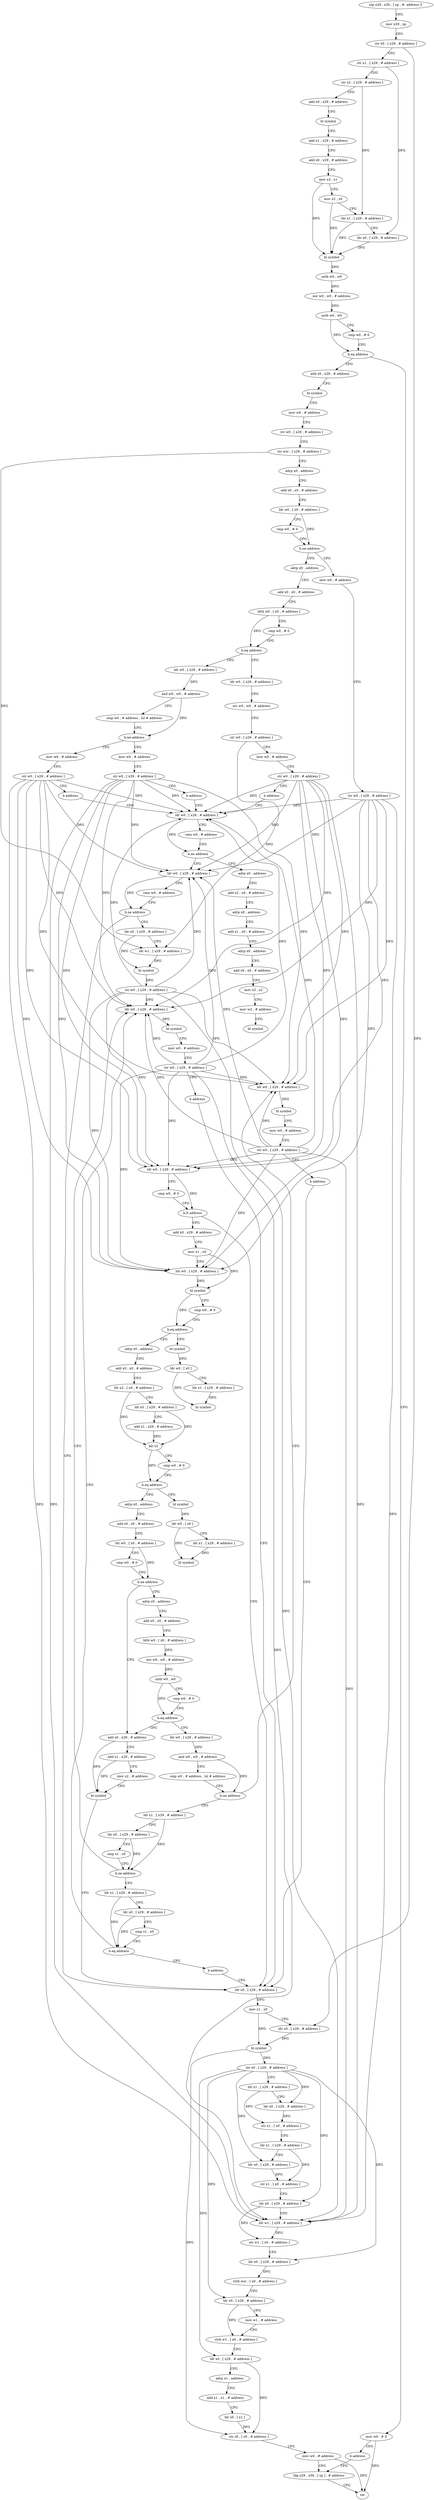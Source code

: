 digraph "func" {
"4275568" [label = "stp x29 , x30 , [ sp , #- address ]!" ]
"4275572" [label = "mov x29 , sp" ]
"4275576" [label = "str x0 , [ x29 , # address ]" ]
"4275580" [label = "str x1 , [ x29 , # address ]" ]
"4275584" [label = "str x2 , [ x29 , # address ]" ]
"4275588" [label = "add x0 , x29 , # address" ]
"4275592" [label = "bl symbol" ]
"4275596" [label = "add x1 , x29 , # address" ]
"4275600" [label = "add x0 , x29 , # address" ]
"4275604" [label = "mov x3 , x1" ]
"4275608" [label = "mov x2 , x0" ]
"4275612" [label = "ldr x1 , [ x29 , # address ]" ]
"4275616" [label = "ldr x0 , [ x29 , # address ]" ]
"4275620" [label = "bl symbol" ]
"4275624" [label = "uxtb w0 , w0" ]
"4275628" [label = "eor w0 , w0 , # address" ]
"4275632" [label = "uxtb w0 , w0" ]
"4275636" [label = "cmp w0 , # 0" ]
"4275640" [label = "b.eq address" ]
"4275652" [label = "add x0 , x29 , # address" ]
"4275644" [label = "mov w0 , # 0" ]
"4275656" [label = "bl symbol" ]
"4275660" [label = "mov w0 , # address" ]
"4275664" [label = "str w0 , [ x29 , # address ]" ]
"4275668" [label = "str wzr , [ x29 , # address ]" ]
"4275672" [label = "adrp x0 , address" ]
"4275676" [label = "add x0 , x0 , # address" ]
"4275680" [label = "ldr w0 , [ x0 , # address ]" ]
"4275684" [label = "cmp w0 , # 0" ]
"4275688" [label = "b.ne address" ]
"4275776" [label = "mov w0 , # address" ]
"4275692" [label = "adrp x0 , address" ]
"4275648" [label = "b address" ]
"4276216" [label = "ldp x29 , x30 , [ sp ] , # address" ]
"4275780" [label = "str w0 , [ x29 , # address ]" ]
"4275784" [label = "ldr w0 , [ x29 , # address ]" ]
"4275696" [label = "add x0 , x0 , # address" ]
"4275700" [label = "ldrb w0 , [ x0 , # address ]" ]
"4275704" [label = "cmp w0 , # 0" ]
"4275708" [label = "b.eq address" ]
"4275736" [label = "ldr w0 , [ x29 , # address ]" ]
"4275712" [label = "ldr w0 , [ x29 , # address ]" ]
"4276220" [label = "ret" ]
"4275832" [label = "ldr w0 , [ x29 , # address ]" ]
"4275836" [label = "cmn w0 , # address" ]
"4275840" [label = "b.ne address" ]
"4276116" [label = "ldr x0 , [ x29 , # address ]" ]
"4275844" [label = "ldr x0 , [ x29 , # address ]" ]
"4275796" [label = "adrp x0 , address" ]
"4275800" [label = "add x2 , x0 , # address" ]
"4275804" [label = "adrp x0 , address" ]
"4275808" [label = "add x1 , x0 , # address" ]
"4275812" [label = "adrp x0 , address" ]
"4275816" [label = "add x0 , x0 , # address" ]
"4275820" [label = "mov x3 , x2" ]
"4275824" [label = "mov w2 , # address" ]
"4275828" [label = "bl symbol" ]
"4275740" [label = "and w0 , w0 , # address" ]
"4275744" [label = "cmp w0 , # address , lsl # address" ]
"4275748" [label = "b.ne address" ]
"4275764" [label = "mov w0 , # address" ]
"4275752" [label = "mov w0 , # address" ]
"4275716" [label = "orr w0 , w0 , # address" ]
"4275720" [label = "str w0 , [ x29 , # address ]" ]
"4275724" [label = "mov w0 , # address" ]
"4275728" [label = "str w0 , [ x29 , # address ]" ]
"4275732" [label = "b address" ]
"4276120" [label = "mov x1 , x0" ]
"4276124" [label = "ldr x0 , [ x29 , # address ]" ]
"4276128" [label = "bl symbol" ]
"4276132" [label = "str x0 , [ x29 , # address ]" ]
"4276136" [label = "ldr x1 , [ x29 , # address ]" ]
"4276140" [label = "ldr x0 , [ x29 , # address ]" ]
"4276144" [label = "str x1 , [ x0 , # address ]" ]
"4276148" [label = "ldr x1 , [ x29 , # address ]" ]
"4276152" [label = "ldr x0 , [ x29 , # address ]" ]
"4276156" [label = "str x1 , [ x0 , # address ]" ]
"4276160" [label = "ldr x0 , [ x29 , # address ]" ]
"4276164" [label = "ldr w1 , [ x29 , # address ]" ]
"4276168" [label = "str w1 , [ x0 , # address ]" ]
"4276172" [label = "ldr x0 , [ x29 , # address ]" ]
"4276176" [label = "strb wzr , [ x0 , # address ]" ]
"4276180" [label = "ldr x0 , [ x29 , # address ]" ]
"4276184" [label = "mov w1 , # address" ]
"4276188" [label = "strb w1 , [ x0 , # address ]" ]
"4276192" [label = "ldr x0 , [ x29 , # address ]" ]
"4276196" [label = "adrp x1 , address" ]
"4276200" [label = "add x1 , x1 , # address" ]
"4276204" [label = "ldr s0 , [ x1 ]" ]
"4276208" [label = "str s0 , [ x0 , # address ]" ]
"4276212" [label = "mov w0 , # address" ]
"4275848" [label = "ldr w1 , [ x29 , # address ]" ]
"4275852" [label = "bl symbol" ]
"4275856" [label = "str w0 , [ x29 , # address ]" ]
"4275860" [label = "ldr w0 , [ x29 , # address ]" ]
"4275864" [label = "cmp w0 , # 0" ]
"4275868" [label = "b.lt address" ]
"4275872" [label = "add x0 , x29 , # address" ]
"4275768" [label = "str w0 , [ x29 , # address ]" ]
"4275772" [label = "b address" ]
"4275756" [label = "str w0 , [ x29 , # address ]" ]
"4275760" [label = "b address" ]
"4275788" [label = "cmn w0 , # address" ]
"4275792" [label = "b.ne address" ]
"4275876" [label = "mov x1 , x0" ]
"4275880" [label = "ldr w0 , [ x29 , # address ]" ]
"4275884" [label = "bl symbol" ]
"4275888" [label = "cmp w0 , # 0" ]
"4275892" [label = "b.eq address" ]
"4275912" [label = "adrp x0 , address" ]
"4275896" [label = "bl symbol" ]
"4275916" [label = "add x0 , x0 , # address" ]
"4275920" [label = "ldr x2 , [ x0 , # address ]" ]
"4275924" [label = "ldr x0 , [ x29 , # address ]" ]
"4275928" [label = "add x1 , x29 , # address" ]
"4275932" [label = "blr x2" ]
"4275936" [label = "cmp w0 , # 0" ]
"4275940" [label = "b.eq address" ]
"4275960" [label = "adrp x0 , address" ]
"4275944" [label = "bl symbol" ]
"4275900" [label = "ldr w0 , [ x0 ]" ]
"4275904" [label = "ldr x1 , [ x29 , # address ]" ]
"4275908" [label = "bl symbol" ]
"4275964" [label = "add x0 , x0 , # address" ]
"4275968" [label = "ldr w0 , [ x0 , # address ]" ]
"4275972" [label = "cmp w0 , # 0" ]
"4275976" [label = "b.ne address" ]
"4276100" [label = "add x0 , x29 , # address" ]
"4275980" [label = "adrp x0 , address" ]
"4275948" [label = "ldr w0 , [ x0 ]" ]
"4275952" [label = "ldr x1 , [ x29 , # address ]" ]
"4275956" [label = "bl symbol" ]
"4276104" [label = "add x1 , x29 , # address" ]
"4276108" [label = "mov x2 , # address" ]
"4276112" [label = "bl symbol" ]
"4275984" [label = "add x0 , x0 , # address" ]
"4275988" [label = "ldrb w0 , [ x0 , # address ]" ]
"4275992" [label = "eor w0 , w0 , # address" ]
"4275996" [label = "uxtb w0 , w0" ]
"4276000" [label = "cmp w0 , # 0" ]
"4276004" [label = "b.eq address" ]
"4276008" [label = "ldr w0 , [ x29 , # address ]" ]
"4276012" [label = "and w0 , w0 , # address" ]
"4276016" [label = "cmp w0 , # address , lsl # address" ]
"4276020" [label = "b.ne address" ]
"4276044" [label = "ldr x1 , [ x29 , # address ]" ]
"4276024" [label = "ldr w0 , [ x29 , # address ]" ]
"4276048" [label = "ldr x0 , [ x29 , # address ]" ]
"4276052" [label = "cmp x1 , x0" ]
"4276056" [label = "b.ne address" ]
"4276076" [label = "ldr w0 , [ x29 , # address ]" ]
"4276060" [label = "ldr x1 , [ x29 , # address ]" ]
"4276028" [label = "bl symbol" ]
"4276032" [label = "mov w0 , # address" ]
"4276036" [label = "str w0 , [ x29 , # address ]" ]
"4276040" [label = "b address" ]
"4276080" [label = "bl symbol" ]
"4276084" [label = "mov w0 , # address" ]
"4276088" [label = "str w0 , [ x29 , # address ]" ]
"4276092" [label = "b address" ]
"4276064" [label = "ldr x0 , [ x29 , # address ]" ]
"4276068" [label = "cmp x1 , x0" ]
"4276072" [label = "b.eq address" ]
"4276096" [label = "b address" ]
"4275568" -> "4275572" [ label = "CFG" ]
"4275572" -> "4275576" [ label = "CFG" ]
"4275576" -> "4275580" [ label = "CFG" ]
"4275576" -> "4276124" [ label = "DFG" ]
"4275580" -> "4275584" [ label = "CFG" ]
"4275580" -> "4275616" [ label = "DFG" ]
"4275584" -> "4275588" [ label = "CFG" ]
"4275584" -> "4275612" [ label = "DFG" ]
"4275588" -> "4275592" [ label = "CFG" ]
"4275592" -> "4275596" [ label = "CFG" ]
"4275596" -> "4275600" [ label = "CFG" ]
"4275600" -> "4275604" [ label = "CFG" ]
"4275604" -> "4275608" [ label = "CFG" ]
"4275604" -> "4275620" [ label = "DFG" ]
"4275608" -> "4275612" [ label = "CFG" ]
"4275608" -> "4275620" [ label = "DFG" ]
"4275612" -> "4275616" [ label = "CFG" ]
"4275612" -> "4275620" [ label = "DFG" ]
"4275616" -> "4275620" [ label = "DFG" ]
"4275620" -> "4275624" [ label = "DFG" ]
"4275624" -> "4275628" [ label = "DFG" ]
"4275628" -> "4275632" [ label = "DFG" ]
"4275632" -> "4275636" [ label = "CFG" ]
"4275632" -> "4275640" [ label = "DFG" ]
"4275636" -> "4275640" [ label = "CFG" ]
"4275640" -> "4275652" [ label = "CFG" ]
"4275640" -> "4275644" [ label = "CFG" ]
"4275652" -> "4275656" [ label = "CFG" ]
"4275644" -> "4275648" [ label = "CFG" ]
"4275644" -> "4276220" [ label = "DFG" ]
"4275656" -> "4275660" [ label = "CFG" ]
"4275660" -> "4275664" [ label = "CFG" ]
"4275664" -> "4275668" [ label = "CFG" ]
"4275668" -> "4275672" [ label = "CFG" ]
"4275668" -> "4275848" [ label = "DFG" ]
"4275672" -> "4275676" [ label = "CFG" ]
"4275676" -> "4275680" [ label = "CFG" ]
"4275680" -> "4275684" [ label = "CFG" ]
"4275680" -> "4275688" [ label = "DFG" ]
"4275684" -> "4275688" [ label = "CFG" ]
"4275688" -> "4275776" [ label = "CFG" ]
"4275688" -> "4275692" [ label = "CFG" ]
"4275776" -> "4275780" [ label = "CFG" ]
"4275692" -> "4275696" [ label = "CFG" ]
"4275648" -> "4276216" [ label = "CFG" ]
"4276216" -> "4276220" [ label = "CFG" ]
"4275780" -> "4275784" [ label = "DFG" ]
"4275780" -> "4275832" [ label = "DFG" ]
"4275780" -> "4276164" [ label = "DFG" ]
"4275780" -> "4275860" [ label = "DFG" ]
"4275780" -> "4275880" [ label = "DFG" ]
"4275780" -> "4276024" [ label = "DFG" ]
"4275780" -> "4276076" [ label = "DFG" ]
"4275784" -> "4275788" [ label = "CFG" ]
"4275784" -> "4275792" [ label = "DFG" ]
"4275696" -> "4275700" [ label = "CFG" ]
"4275700" -> "4275704" [ label = "CFG" ]
"4275700" -> "4275708" [ label = "DFG" ]
"4275704" -> "4275708" [ label = "CFG" ]
"4275708" -> "4275736" [ label = "CFG" ]
"4275708" -> "4275712" [ label = "CFG" ]
"4275736" -> "4275740" [ label = "DFG" ]
"4275712" -> "4275716" [ label = "CFG" ]
"4275832" -> "4275836" [ label = "CFG" ]
"4275832" -> "4275840" [ label = "DFG" ]
"4275836" -> "4275840" [ label = "CFG" ]
"4275840" -> "4276116" [ label = "CFG" ]
"4275840" -> "4275844" [ label = "CFG" ]
"4276116" -> "4276120" [ label = "DFG" ]
"4275844" -> "4275848" [ label = "CFG" ]
"4275844" -> "4275852" [ label = "DFG" ]
"4275796" -> "4275800" [ label = "CFG" ]
"4275800" -> "4275804" [ label = "CFG" ]
"4275804" -> "4275808" [ label = "CFG" ]
"4275808" -> "4275812" [ label = "CFG" ]
"4275812" -> "4275816" [ label = "CFG" ]
"4275816" -> "4275820" [ label = "CFG" ]
"4275820" -> "4275824" [ label = "CFG" ]
"4275824" -> "4275828" [ label = "CFG" ]
"4275740" -> "4275744" [ label = "CFG" ]
"4275740" -> "4275748" [ label = "DFG" ]
"4275744" -> "4275748" [ label = "CFG" ]
"4275748" -> "4275764" [ label = "CFG" ]
"4275748" -> "4275752" [ label = "CFG" ]
"4275764" -> "4275768" [ label = "CFG" ]
"4275752" -> "4275756" [ label = "CFG" ]
"4275716" -> "4275720" [ label = "CFG" ]
"4275720" -> "4275724" [ label = "CFG" ]
"4275720" -> "4275848" [ label = "DFG" ]
"4275724" -> "4275728" [ label = "CFG" ]
"4275728" -> "4275732" [ label = "CFG" ]
"4275728" -> "4275784" [ label = "DFG" ]
"4275728" -> "4275832" [ label = "DFG" ]
"4275728" -> "4276164" [ label = "DFG" ]
"4275728" -> "4275860" [ label = "DFG" ]
"4275728" -> "4275880" [ label = "DFG" ]
"4275728" -> "4276024" [ label = "DFG" ]
"4275728" -> "4276076" [ label = "DFG" ]
"4275732" -> "4275784" [ label = "CFG" ]
"4276120" -> "4276124" [ label = "CFG" ]
"4276120" -> "4276128" [ label = "DFG" ]
"4276124" -> "4276128" [ label = "DFG" ]
"4276128" -> "4276132" [ label = "DFG" ]
"4276128" -> "4276208" [ label = "DFG" ]
"4276132" -> "4276136" [ label = "CFG" ]
"4276132" -> "4276140" [ label = "DFG" ]
"4276132" -> "4276152" [ label = "DFG" ]
"4276132" -> "4276160" [ label = "DFG" ]
"4276132" -> "4276172" [ label = "DFG" ]
"4276132" -> "4276180" [ label = "DFG" ]
"4276132" -> "4276192" [ label = "DFG" ]
"4276136" -> "4276140" [ label = "CFG" ]
"4276136" -> "4276144" [ label = "DFG" ]
"4276140" -> "4276144" [ label = "DFG" ]
"4276144" -> "4276148" [ label = "CFG" ]
"4276148" -> "4276152" [ label = "CFG" ]
"4276148" -> "4276156" [ label = "DFG" ]
"4276152" -> "4276156" [ label = "DFG" ]
"4276156" -> "4276160" [ label = "CFG" ]
"4276160" -> "4276164" [ label = "CFG" ]
"4276160" -> "4276168" [ label = "DFG" ]
"4276164" -> "4276168" [ label = "DFG" ]
"4276168" -> "4276172" [ label = "CFG" ]
"4276172" -> "4276176" [ label = "DFG" ]
"4276176" -> "4276180" [ label = "CFG" ]
"4276180" -> "4276184" [ label = "CFG" ]
"4276180" -> "4276188" [ label = "DFG" ]
"4276184" -> "4276188" [ label = "CFG" ]
"4276188" -> "4276192" [ label = "CFG" ]
"4276192" -> "4276196" [ label = "CFG" ]
"4276192" -> "4276208" [ label = "DFG" ]
"4276196" -> "4276200" [ label = "CFG" ]
"4276200" -> "4276204" [ label = "CFG" ]
"4276204" -> "4276208" [ label = "DFG" ]
"4276208" -> "4276212" [ label = "CFG" ]
"4276212" -> "4276216" [ label = "CFG" ]
"4276212" -> "4276220" [ label = "DFG" ]
"4275848" -> "4275852" [ label = "DFG" ]
"4275852" -> "4275856" [ label = "DFG" ]
"4275856" -> "4275860" [ label = "DFG" ]
"4275856" -> "4275784" [ label = "DFG" ]
"4275856" -> "4275832" [ label = "DFG" ]
"4275856" -> "4276164" [ label = "DFG" ]
"4275856" -> "4275880" [ label = "DFG" ]
"4275856" -> "4276024" [ label = "DFG" ]
"4275856" -> "4276076" [ label = "DFG" ]
"4275860" -> "4275864" [ label = "CFG" ]
"4275860" -> "4275868" [ label = "DFG" ]
"4275864" -> "4275868" [ label = "CFG" ]
"4275868" -> "4276116" [ label = "CFG" ]
"4275868" -> "4275872" [ label = "CFG" ]
"4275872" -> "4275876" [ label = "CFG" ]
"4275768" -> "4275772" [ label = "CFG" ]
"4275768" -> "4275784" [ label = "DFG" ]
"4275768" -> "4275832" [ label = "DFG" ]
"4275768" -> "4276164" [ label = "DFG" ]
"4275768" -> "4275860" [ label = "DFG" ]
"4275768" -> "4275880" [ label = "DFG" ]
"4275768" -> "4276024" [ label = "DFG" ]
"4275768" -> "4276076" [ label = "DFG" ]
"4275772" -> "4275784" [ label = "CFG" ]
"4275756" -> "4275760" [ label = "CFG" ]
"4275756" -> "4275784" [ label = "DFG" ]
"4275756" -> "4275832" [ label = "DFG" ]
"4275756" -> "4276164" [ label = "DFG" ]
"4275756" -> "4275860" [ label = "DFG" ]
"4275756" -> "4275880" [ label = "DFG" ]
"4275756" -> "4276024" [ label = "DFG" ]
"4275756" -> "4276076" [ label = "DFG" ]
"4275760" -> "4275784" [ label = "CFG" ]
"4275788" -> "4275792" [ label = "CFG" ]
"4275792" -> "4275832" [ label = "CFG" ]
"4275792" -> "4275796" [ label = "CFG" ]
"4275876" -> "4275880" [ label = "CFG" ]
"4275876" -> "4275884" [ label = "DFG" ]
"4275880" -> "4275884" [ label = "DFG" ]
"4275884" -> "4275888" [ label = "CFG" ]
"4275884" -> "4275892" [ label = "DFG" ]
"4275888" -> "4275892" [ label = "CFG" ]
"4275892" -> "4275912" [ label = "CFG" ]
"4275892" -> "4275896" [ label = "CFG" ]
"4275912" -> "4275916" [ label = "CFG" ]
"4275896" -> "4275900" [ label = "DFG" ]
"4275916" -> "4275920" [ label = "CFG" ]
"4275920" -> "4275924" [ label = "CFG" ]
"4275920" -> "4275932" [ label = "DFG" ]
"4275924" -> "4275928" [ label = "CFG" ]
"4275924" -> "4275932" [ label = "DFG" ]
"4275928" -> "4275932" [ label = "DFG" ]
"4275932" -> "4275936" [ label = "CFG" ]
"4275932" -> "4275940" [ label = "DFG" ]
"4275936" -> "4275940" [ label = "CFG" ]
"4275940" -> "4275960" [ label = "CFG" ]
"4275940" -> "4275944" [ label = "CFG" ]
"4275960" -> "4275964" [ label = "CFG" ]
"4275944" -> "4275948" [ label = "DFG" ]
"4275900" -> "4275904" [ label = "CFG" ]
"4275900" -> "4275908" [ label = "DFG" ]
"4275904" -> "4275908" [ label = "DFG" ]
"4275964" -> "4275968" [ label = "CFG" ]
"4275968" -> "4275972" [ label = "CFG" ]
"4275968" -> "4275976" [ label = "DFG" ]
"4275972" -> "4275976" [ label = "CFG" ]
"4275976" -> "4276100" [ label = "CFG" ]
"4275976" -> "4275980" [ label = "CFG" ]
"4276100" -> "4276104" [ label = "CFG" ]
"4276100" -> "4276112" [ label = "DFG" ]
"4275980" -> "4275984" [ label = "CFG" ]
"4275948" -> "4275952" [ label = "CFG" ]
"4275948" -> "4275956" [ label = "DFG" ]
"4275952" -> "4275956" [ label = "DFG" ]
"4276104" -> "4276108" [ label = "CFG" ]
"4276104" -> "4276112" [ label = "DFG" ]
"4276108" -> "4276112" [ label = "CFG" ]
"4276112" -> "4276116" [ label = "CFG" ]
"4275984" -> "4275988" [ label = "CFG" ]
"4275988" -> "4275992" [ label = "DFG" ]
"4275992" -> "4275996" [ label = "DFG" ]
"4275996" -> "4276000" [ label = "CFG" ]
"4275996" -> "4276004" [ label = "DFG" ]
"4276000" -> "4276004" [ label = "CFG" ]
"4276004" -> "4276100" [ label = "CFG" ]
"4276004" -> "4276008" [ label = "CFG" ]
"4276008" -> "4276012" [ label = "DFG" ]
"4276012" -> "4276016" [ label = "CFG" ]
"4276012" -> "4276020" [ label = "DFG" ]
"4276016" -> "4276020" [ label = "CFG" ]
"4276020" -> "4276044" [ label = "CFG" ]
"4276020" -> "4276024" [ label = "CFG" ]
"4276044" -> "4276048" [ label = "CFG" ]
"4276044" -> "4276056" [ label = "DFG" ]
"4276024" -> "4276028" [ label = "DFG" ]
"4276048" -> "4276052" [ label = "CFG" ]
"4276048" -> "4276056" [ label = "DFG" ]
"4276052" -> "4276056" [ label = "CFG" ]
"4276056" -> "4276076" [ label = "CFG" ]
"4276056" -> "4276060" [ label = "CFG" ]
"4276076" -> "4276080" [ label = "DFG" ]
"4276060" -> "4276064" [ label = "CFG" ]
"4276060" -> "4276072" [ label = "DFG" ]
"4276028" -> "4276032" [ label = "CFG" ]
"4276032" -> "4276036" [ label = "CFG" ]
"4276036" -> "4276040" [ label = "CFG" ]
"4276036" -> "4275784" [ label = "DFG" ]
"4276036" -> "4275832" [ label = "DFG" ]
"4276036" -> "4276164" [ label = "DFG" ]
"4276036" -> "4275860" [ label = "DFG" ]
"4276036" -> "4275880" [ label = "DFG" ]
"4276036" -> "4276024" [ label = "DFG" ]
"4276036" -> "4276076" [ label = "DFG" ]
"4276040" -> "4276116" [ label = "CFG" ]
"4276080" -> "4276084" [ label = "CFG" ]
"4276084" -> "4276088" [ label = "CFG" ]
"4276088" -> "4276092" [ label = "CFG" ]
"4276088" -> "4275784" [ label = "DFG" ]
"4276088" -> "4275832" [ label = "DFG" ]
"4276088" -> "4276164" [ label = "DFG" ]
"4276088" -> "4275860" [ label = "DFG" ]
"4276088" -> "4275880" [ label = "DFG" ]
"4276088" -> "4276024" [ label = "DFG" ]
"4276088" -> "4276076" [ label = "DFG" ]
"4276092" -> "4276116" [ label = "CFG" ]
"4276064" -> "4276068" [ label = "CFG" ]
"4276064" -> "4276072" [ label = "DFG" ]
"4276068" -> "4276072" [ label = "CFG" ]
"4276072" -> "4276096" [ label = "CFG" ]
"4276072" -> "4276076" [ label = "CFG" ]
"4276096" -> "4276116" [ label = "CFG" ]
}

